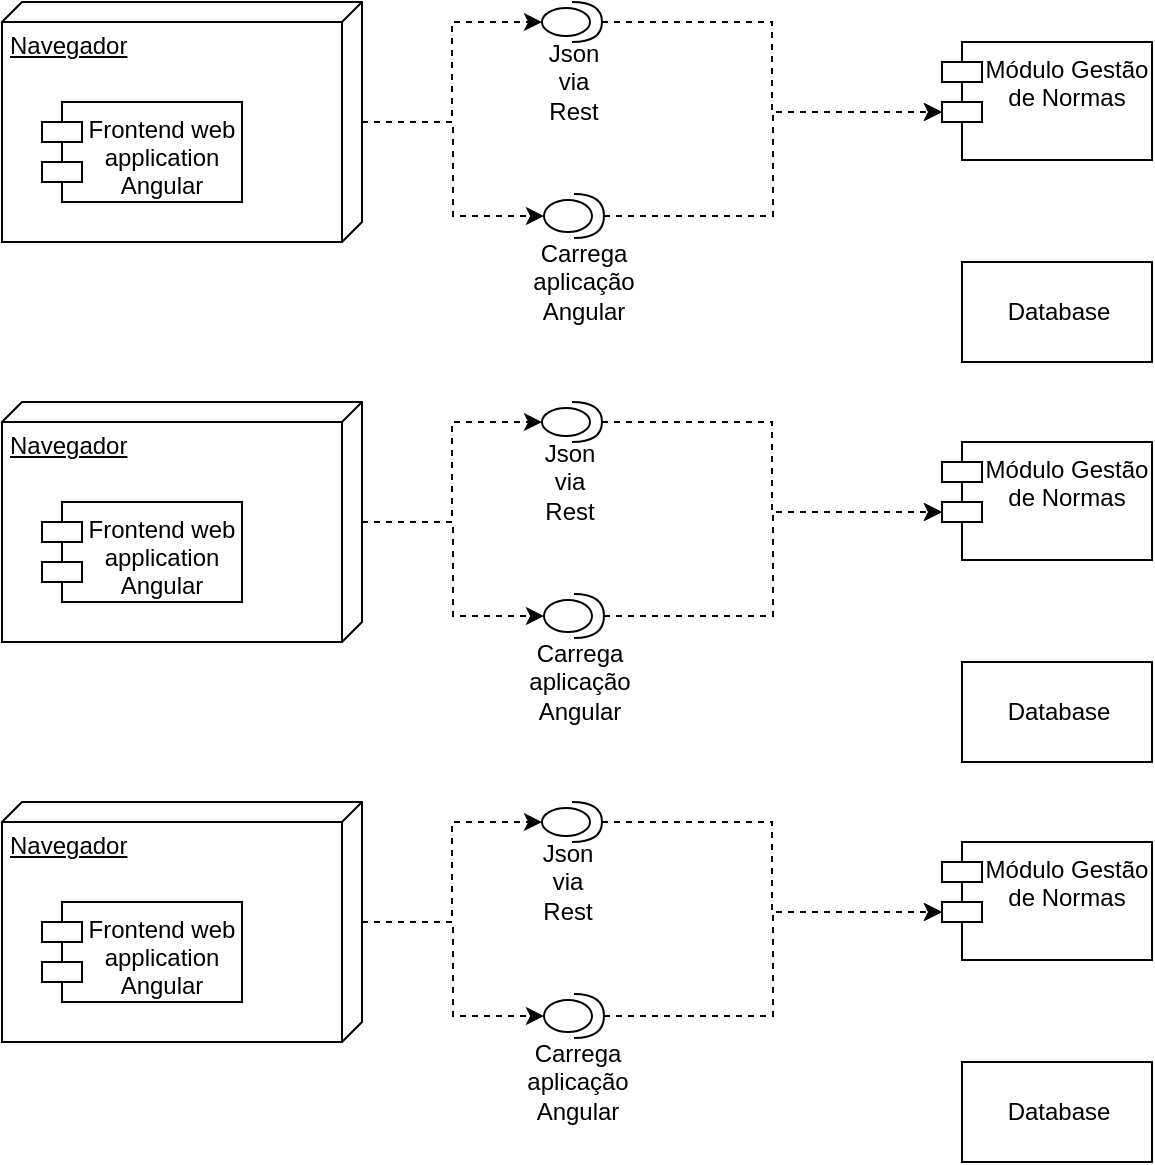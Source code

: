 <mxfile version="14.5.8" type="github">
  <diagram id="pOUwydJKZ514wDhYMpu4" name="Page-1">
    <mxGraphModel dx="1006" dy="601" grid="1" gridSize="10" guides="1" tooltips="1" connect="1" arrows="1" fold="1" page="1" pageScale="1" pageWidth="1169" pageHeight="827" math="0" shadow="0">
      <root>
        <mxCell id="0" />
        <mxCell id="1" parent="0" />
        <mxCell id="ovCtJIIMCYNfRMW0sjXj-2" value="Módulo Gestão&#xa;de Normas" style="shape=module;align=left;spacingLeft=20;align=center;verticalAlign=top;" parent="1" vertex="1">
          <mxGeometry x="480" y="80" width="105" height="59" as="geometry" />
        </mxCell>
        <mxCell id="ovCtJIIMCYNfRMW0sjXj-3" value="Database" style="html=1;" parent="1" vertex="1">
          <mxGeometry x="490" y="190" width="95" height="50" as="geometry" />
        </mxCell>
        <mxCell id="ovCtJIIMCYNfRMW0sjXj-93" style="edgeStyle=orthogonalEdgeStyle;rounded=0;orthogonalLoop=1;jettySize=auto;html=1;entryX=0;entryY=0;entryDx=0;entryDy=35;entryPerimeter=0;dashed=1;" parent="1" source="ovCtJIIMCYNfRMW0sjXj-10" target="ovCtJIIMCYNfRMW0sjXj-2" edge="1">
          <mxGeometry relative="1" as="geometry" />
        </mxCell>
        <mxCell id="ovCtJIIMCYNfRMW0sjXj-10" value="" style="shape=providedRequiredInterface;html=1;verticalLabelPosition=bottom;rotation=-180;direction=west;" parent="1" vertex="1">
          <mxGeometry x="280" y="60" width="30" height="20" as="geometry" />
        </mxCell>
        <mxCell id="ovCtJIIMCYNfRMW0sjXj-80" value="" style="edgeStyle=orthogonalEdgeStyle;rounded=0;orthogonalLoop=1;jettySize=auto;html=1;entryX=0;entryY=0.5;entryDx=0;entryDy=0;entryPerimeter=0;dashed=1;" parent="1" source="ovCtJIIMCYNfRMW0sjXj-14" target="ovCtJIIMCYNfRMW0sjXj-10" edge="1">
          <mxGeometry relative="1" as="geometry" />
        </mxCell>
        <mxCell id="ovCtJIIMCYNfRMW0sjXj-91" style="edgeStyle=orthogonalEdgeStyle;rounded=0;orthogonalLoop=1;jettySize=auto;html=1;entryX=0;entryY=0.5;entryDx=0;entryDy=0;entryPerimeter=0;dashed=1;" parent="1" source="ovCtJIIMCYNfRMW0sjXj-14" target="ovCtJIIMCYNfRMW0sjXj-21" edge="1">
          <mxGeometry relative="1" as="geometry" />
        </mxCell>
        <mxCell id="ovCtJIIMCYNfRMW0sjXj-14" value="Navegador" style="verticalAlign=top;align=left;spacingTop=8;spacingLeft=2;spacingRight=12;shape=cube;size=10;direction=south;fontStyle=4;html=1;" parent="1" vertex="1">
          <mxGeometry x="10" y="60" width="180" height="120" as="geometry" />
        </mxCell>
        <mxCell id="ovCtJIIMCYNfRMW0sjXj-15" value="Frontend web&#xa;application&#xa;Angular" style="shape=module;align=left;spacingLeft=20;align=center;verticalAlign=top;" parent="1" vertex="1">
          <mxGeometry x="30" y="110" width="100" height="50" as="geometry" />
        </mxCell>
        <mxCell id="ovCtJIIMCYNfRMW0sjXj-95" style="edgeStyle=orthogonalEdgeStyle;rounded=0;orthogonalLoop=1;jettySize=auto;html=1;entryX=0;entryY=0;entryDx=0;entryDy=35;entryPerimeter=0;dashed=1;" parent="1" source="ovCtJIIMCYNfRMW0sjXj-21" target="ovCtJIIMCYNfRMW0sjXj-2" edge="1">
          <mxGeometry relative="1" as="geometry" />
        </mxCell>
        <mxCell id="ovCtJIIMCYNfRMW0sjXj-21" value="" style="shape=providedRequiredInterface;html=1;verticalLabelPosition=bottom;rotation=-180;direction=west;" parent="1" vertex="1">
          <mxGeometry x="281" y="156" width="30" height="22" as="geometry" />
        </mxCell>
        <mxCell id="ovCtJIIMCYNfRMW0sjXj-96" value="Módulo Gestão&#xa;de Normas" style="shape=module;align=left;spacingLeft=20;align=center;verticalAlign=top;" parent="1" vertex="1">
          <mxGeometry x="480" y="280" width="105" height="59" as="geometry" />
        </mxCell>
        <mxCell id="ovCtJIIMCYNfRMW0sjXj-98" value="Database" style="html=1;" parent="1" vertex="1">
          <mxGeometry x="490" y="390" width="95" height="50" as="geometry" />
        </mxCell>
        <mxCell id="ovCtJIIMCYNfRMW0sjXj-100" style="edgeStyle=orthogonalEdgeStyle;rounded=0;orthogonalLoop=1;jettySize=auto;html=1;entryX=0;entryY=0;entryDx=0;entryDy=35;entryPerimeter=0;dashed=1;" parent="1" source="ovCtJIIMCYNfRMW0sjXj-101" target="ovCtJIIMCYNfRMW0sjXj-96" edge="1">
          <mxGeometry relative="1" as="geometry" />
        </mxCell>
        <mxCell id="ovCtJIIMCYNfRMW0sjXj-101" value="" style="shape=providedRequiredInterface;html=1;verticalLabelPosition=bottom;rotation=-180;direction=west;" parent="1" vertex="1">
          <mxGeometry x="280" y="260" width="30" height="20" as="geometry" />
        </mxCell>
        <mxCell id="ovCtJIIMCYNfRMW0sjXj-102" value="" style="edgeStyle=orthogonalEdgeStyle;rounded=0;orthogonalLoop=1;jettySize=auto;html=1;entryX=0;entryY=0.5;entryDx=0;entryDy=0;entryPerimeter=0;dashed=1;" parent="1" source="ovCtJIIMCYNfRMW0sjXj-104" target="ovCtJIIMCYNfRMW0sjXj-101" edge="1">
          <mxGeometry relative="1" as="geometry" />
        </mxCell>
        <mxCell id="ovCtJIIMCYNfRMW0sjXj-103" style="edgeStyle=orthogonalEdgeStyle;rounded=0;orthogonalLoop=1;jettySize=auto;html=1;entryX=0;entryY=0.5;entryDx=0;entryDy=0;entryPerimeter=0;dashed=1;" parent="1" source="ovCtJIIMCYNfRMW0sjXj-104" target="ovCtJIIMCYNfRMW0sjXj-107" edge="1">
          <mxGeometry relative="1" as="geometry" />
        </mxCell>
        <mxCell id="ovCtJIIMCYNfRMW0sjXj-104" value="Navegador" style="verticalAlign=top;align=left;spacingTop=8;spacingLeft=2;spacingRight=12;shape=cube;size=10;direction=south;fontStyle=4;html=1;" parent="1" vertex="1">
          <mxGeometry x="10" y="260" width="180" height="120" as="geometry" />
        </mxCell>
        <mxCell id="ovCtJIIMCYNfRMW0sjXj-105" value="Frontend web&#xa;application&#xa;Angular" style="shape=module;align=left;spacingLeft=20;align=center;verticalAlign=top;" parent="1" vertex="1">
          <mxGeometry x="30" y="310" width="100" height="50" as="geometry" />
        </mxCell>
        <mxCell id="ovCtJIIMCYNfRMW0sjXj-106" style="edgeStyle=orthogonalEdgeStyle;rounded=0;orthogonalLoop=1;jettySize=auto;html=1;entryX=0;entryY=0;entryDx=0;entryDy=35;entryPerimeter=0;dashed=1;" parent="1" source="ovCtJIIMCYNfRMW0sjXj-107" target="ovCtJIIMCYNfRMW0sjXj-96" edge="1">
          <mxGeometry relative="1" as="geometry" />
        </mxCell>
        <mxCell id="ovCtJIIMCYNfRMW0sjXj-107" value="" style="shape=providedRequiredInterface;html=1;verticalLabelPosition=bottom;rotation=-180;direction=west;" parent="1" vertex="1">
          <mxGeometry x="281" y="356" width="30" height="22" as="geometry" />
        </mxCell>
        <mxCell id="ovCtJIIMCYNfRMW0sjXj-108" value="Módulo Gestão&#xa;de Normas" style="shape=module;align=left;spacingLeft=20;align=center;verticalAlign=top;" parent="1" vertex="1">
          <mxGeometry x="480" y="480" width="105" height="59" as="geometry" />
        </mxCell>
        <mxCell id="ovCtJIIMCYNfRMW0sjXj-110" value="Database" style="html=1;" parent="1" vertex="1">
          <mxGeometry x="490" y="590" width="95" height="50" as="geometry" />
        </mxCell>
        <mxCell id="ovCtJIIMCYNfRMW0sjXj-112" style="edgeStyle=orthogonalEdgeStyle;rounded=0;orthogonalLoop=1;jettySize=auto;html=1;entryX=0;entryY=0;entryDx=0;entryDy=35;entryPerimeter=0;dashed=1;" parent="1" source="ovCtJIIMCYNfRMW0sjXj-113" target="ovCtJIIMCYNfRMW0sjXj-108" edge="1">
          <mxGeometry relative="1" as="geometry" />
        </mxCell>
        <mxCell id="ovCtJIIMCYNfRMW0sjXj-113" value="" style="shape=providedRequiredInterface;html=1;verticalLabelPosition=bottom;rotation=-180;direction=west;" parent="1" vertex="1">
          <mxGeometry x="280" y="460" width="30" height="20" as="geometry" />
        </mxCell>
        <mxCell id="ovCtJIIMCYNfRMW0sjXj-114" value="" style="edgeStyle=orthogonalEdgeStyle;rounded=0;orthogonalLoop=1;jettySize=auto;html=1;entryX=0;entryY=0.5;entryDx=0;entryDy=0;entryPerimeter=0;dashed=1;" parent="1" source="ovCtJIIMCYNfRMW0sjXj-116" target="ovCtJIIMCYNfRMW0sjXj-113" edge="1">
          <mxGeometry relative="1" as="geometry" />
        </mxCell>
        <mxCell id="ovCtJIIMCYNfRMW0sjXj-115" style="edgeStyle=orthogonalEdgeStyle;rounded=0;orthogonalLoop=1;jettySize=auto;html=1;entryX=0;entryY=0.5;entryDx=0;entryDy=0;entryPerimeter=0;dashed=1;" parent="1" source="ovCtJIIMCYNfRMW0sjXj-116" target="ovCtJIIMCYNfRMW0sjXj-119" edge="1">
          <mxGeometry relative="1" as="geometry" />
        </mxCell>
        <mxCell id="ovCtJIIMCYNfRMW0sjXj-116" value="Navegador" style="verticalAlign=top;align=left;spacingTop=8;spacingLeft=2;spacingRight=12;shape=cube;size=10;direction=south;fontStyle=4;html=1;" parent="1" vertex="1">
          <mxGeometry x="10" y="460" width="180" height="120" as="geometry" />
        </mxCell>
        <mxCell id="ovCtJIIMCYNfRMW0sjXj-117" value="Frontend web&#xa;application&#xa;Angular" style="shape=module;align=left;spacingLeft=20;align=center;verticalAlign=top;" parent="1" vertex="1">
          <mxGeometry x="30" y="510" width="100" height="50" as="geometry" />
        </mxCell>
        <mxCell id="ovCtJIIMCYNfRMW0sjXj-118" style="edgeStyle=orthogonalEdgeStyle;rounded=0;orthogonalLoop=1;jettySize=auto;html=1;entryX=0;entryY=0;entryDx=0;entryDy=35;entryPerimeter=0;dashed=1;" parent="1" source="ovCtJIIMCYNfRMW0sjXj-119" target="ovCtJIIMCYNfRMW0sjXj-108" edge="1">
          <mxGeometry relative="1" as="geometry" />
        </mxCell>
        <mxCell id="ovCtJIIMCYNfRMW0sjXj-119" value="" style="shape=providedRequiredInterface;html=1;verticalLabelPosition=bottom;rotation=-180;direction=west;" parent="1" vertex="1">
          <mxGeometry x="281" y="556" width="30" height="22" as="geometry" />
        </mxCell>
        <mxCell id="kdXWGwtrBdY0a-65QAZD-1" value="Json via Rest" style="text;html=1;strokeColor=none;fillColor=none;align=center;verticalAlign=middle;whiteSpace=wrap;rounded=0;" vertex="1" parent="1">
          <mxGeometry x="276" y="90" width="40" height="20" as="geometry" />
        </mxCell>
        <mxCell id="kdXWGwtrBdY0a-65QAZD-2" value="Carrega aplicação Angular" style="text;html=1;strokeColor=none;fillColor=none;align=center;verticalAlign=middle;whiteSpace=wrap;rounded=0;" vertex="1" parent="1">
          <mxGeometry x="281" y="190" width="40" height="20" as="geometry" />
        </mxCell>
        <mxCell id="kdXWGwtrBdY0a-65QAZD-9" value="Json via Rest" style="text;html=1;strokeColor=none;fillColor=none;align=center;verticalAlign=middle;whiteSpace=wrap;rounded=0;" vertex="1" parent="1">
          <mxGeometry x="273.5" y="290" width="40" height="20" as="geometry" />
        </mxCell>
        <mxCell id="kdXWGwtrBdY0a-65QAZD-10" value="Carrega aplicação Angular" style="text;html=1;strokeColor=none;fillColor=none;align=center;verticalAlign=middle;whiteSpace=wrap;rounded=0;" vertex="1" parent="1">
          <mxGeometry x="278.5" y="390" width="40" height="20" as="geometry" />
        </mxCell>
        <mxCell id="kdXWGwtrBdY0a-65QAZD-11" value="Json via Rest" style="text;html=1;strokeColor=none;fillColor=none;align=center;verticalAlign=middle;whiteSpace=wrap;rounded=0;" vertex="1" parent="1">
          <mxGeometry x="272.5" y="490" width="40" height="20" as="geometry" />
        </mxCell>
        <mxCell id="kdXWGwtrBdY0a-65QAZD-12" value="Carrega aplicação Angular" style="text;html=1;strokeColor=none;fillColor=none;align=center;verticalAlign=middle;whiteSpace=wrap;rounded=0;" vertex="1" parent="1">
          <mxGeometry x="277.5" y="590" width="40" height="20" as="geometry" />
        </mxCell>
      </root>
    </mxGraphModel>
  </diagram>
</mxfile>
